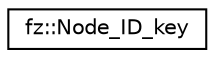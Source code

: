 digraph "Graphical Class Hierarchy"
{
 // LATEX_PDF_SIZE
  edge [fontname="Helvetica",fontsize="10",labelfontname="Helvetica",labelfontsize="10"];
  node [fontname="Helvetica",fontsize="10",shape=record];
  rankdir="LR";
  Node0 [label="fz::Node_ID_key",height=0.2,width=0.4,color="black", fillcolor="white", style="filled",URL="$structfz_1_1Node__ID__key.html",tooltip="Standardized Formalizer Node ID key."];
}
